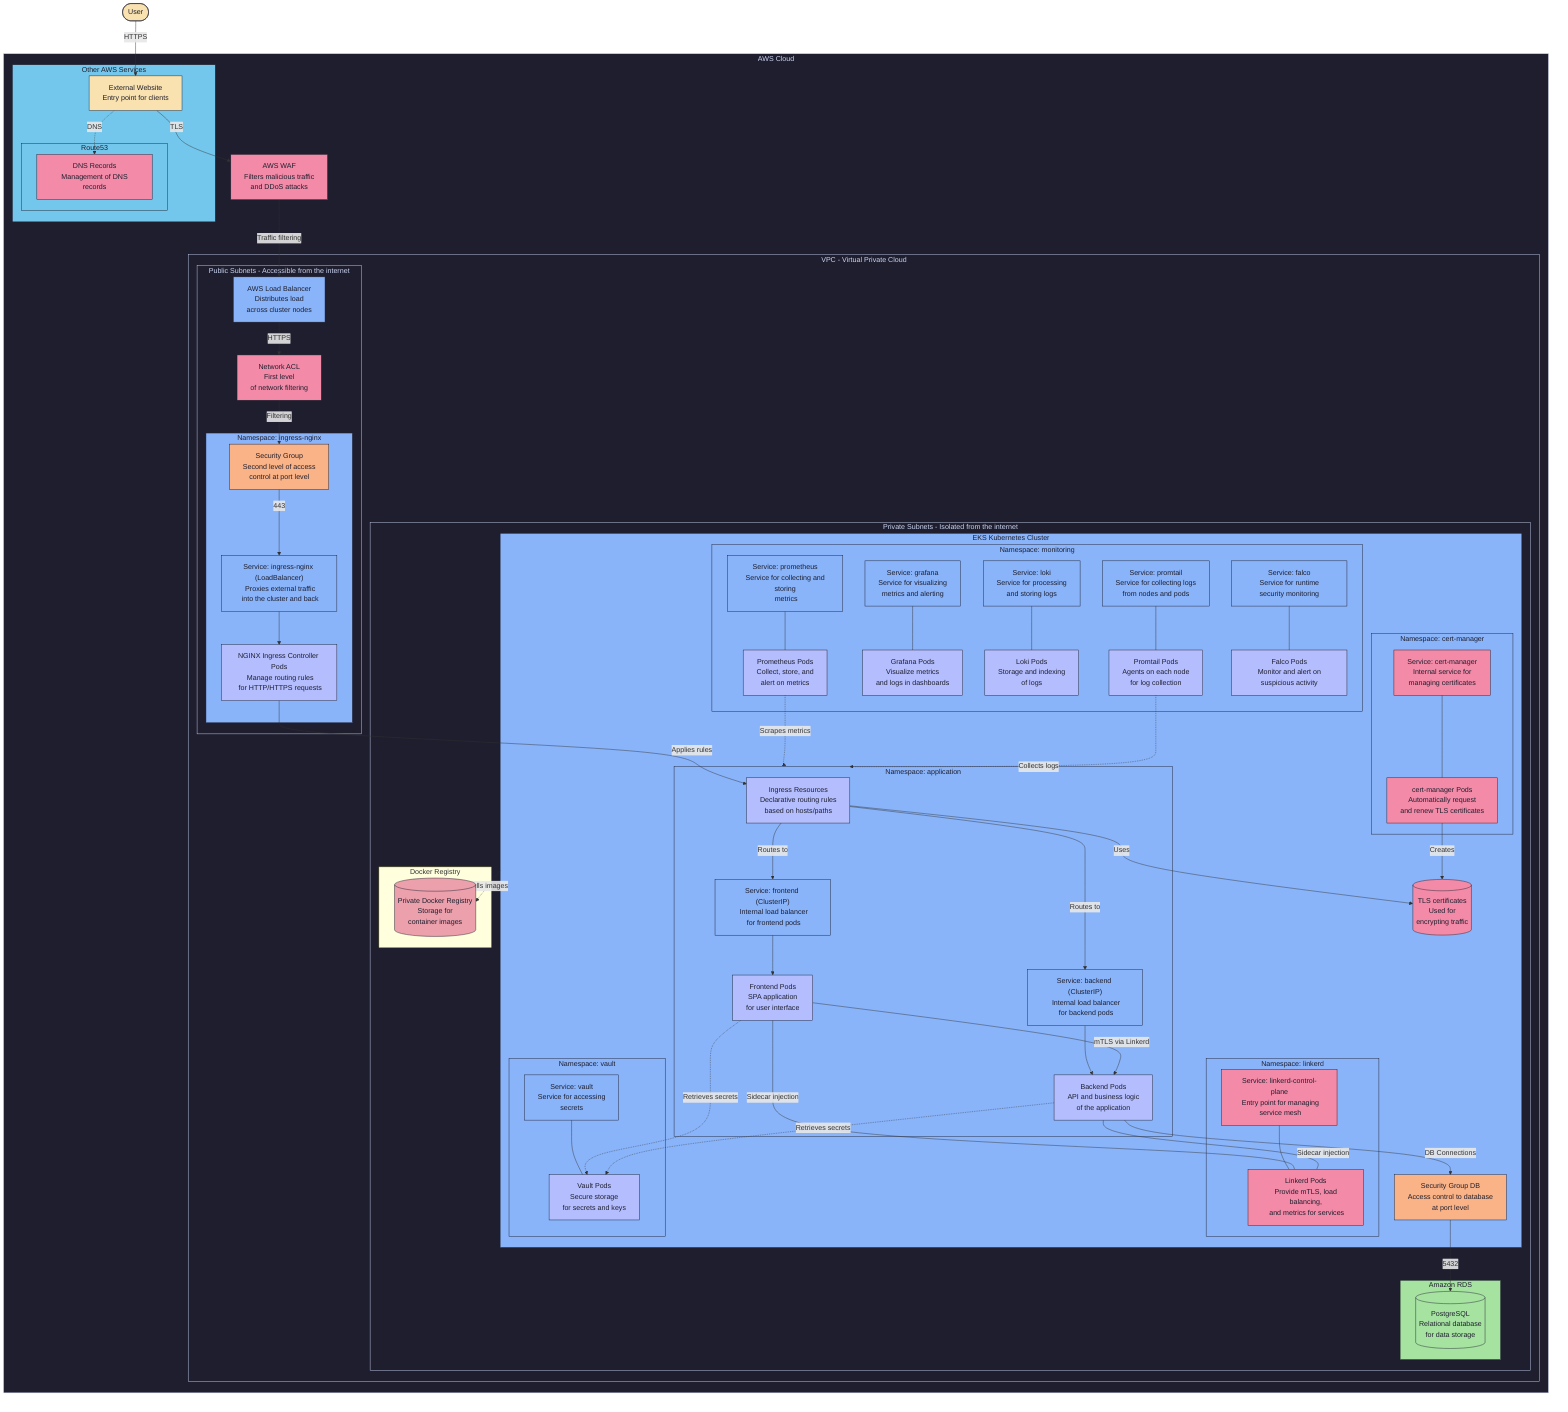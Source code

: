 flowchart TB
    User([User]) --> |HTTPS| WebsiteExternal[External Website\n Entry point for clients]
    WebsiteExternal --> |TLS| AWSWAF[AWS WAF\n Filters malicious traffic\n and DDoS attacks]

    subgraph AWS ["AWS Cloud"]
        AWSWAF --> |Traffic filtering| ELB[AWS Load Balancer\n Distributes load\n across cluster nodes]

        subgraph VPC ["VPC - Virtual Private Cloud"]
            subgraph PublicSubnets ["Public Subnets - Accessible from the internet"]
                ELB --> |HTTPS| NACL1[Network ACL\n First level\n of network filtering]
                NACL1 --> |Filtering| SG1[Security Group\n Second level of access\n control at port level]

                subgraph IngressControllerNS ["Namespace: ingress-nginx"]
                    SG1 --> |443| IC_Service["Service: ingress-nginx (LoadBalancer)\n Proxies external traffic\n into the cluster and back"]
                    IC_Service --> IC_Pods["NGINX Ingress Controller Pods\n Manage routing rules\n for HTTP/HTTPS requests"]
                end
            end

            subgraph PrivateSubnets ["Private Subnets - Isolated from the internet"]
                subgraph EKSCluster ["EKS Kubernetes Cluster"]
                    IC_Pods --> |Applies rules| K8sIngress["Ingress Resources\n Declarative routing rules\n based on hosts/paths"]

                    subgraph CertManagerNS ["Namespace: cert-manager"]
                        CertManagerService["Service: cert-manager\n Internal service for\n managing certificates"]
                        CertManagerPods["cert-manager Pods\n Automatically request\n and renew TLS certificates"]
                        CertManagerService --- CertManagerPods
                    end

                    CertManagerPods --> |Creates| TLSSecrets[(TLS certificates\n Used for\n encrypting traffic)]
                    K8sIngress --> |Uses| TLSSecrets

                    subgraph LinkerdNS ["Namespace: linkerd"]
                        LinkerdService["Service: linkerd-control-plane\n Entry point for managing\n service mesh"]
                        LinkerdPods["Linkerd Pods\n Provide mTLS, load balancing,\n and metrics for services"]
                        LinkerdService --- LinkerdPods
                    end

                    subgraph VaultNS ["Namespace: vault"]
                        VaultService["Service: vault\n Service for accessing\n secrets"]
                        VaultPods["Vault Pods\n Secure storage\n for secrets and keys"]
                        VaultService --- VaultPods
                    end

                    subgraph MonitoringNS ["Namespace: monitoring"]
                        PrometheusService["Service: prometheus\n Service for collecting and storing\n metrics"]
                        GrafanaService["Service: grafana\n Service for visualizing\n metrics and alerting"]
                        LokiService["Service: loki\n Service for processing\n and storing logs"]
                        PromtailService["Service: promtail\n Service for collecting logs\n from nodes and pods"]
                        FalcoService["Service: falco\n Service for runtime security monitoring"]

                        PrometheusService --- PrometheusPods["Prometheus Pods\n Collect, store, and\n alert on metrics"]
                        GrafanaService --- GrafanaPods["Grafana Pods\n Visualize metrics\n and logs in dashboards"]
                        LokiService --- LokiPods["Loki Pods\n Storage and indexing\n of logs"]
                        PromtailService --- PromtailPods["Promtail Pods\n Agents on each node\n for log collection"]
                        FalcoService --- FalcoPods["Falco Pods\n Monitor and alert on suspicious activity"]
                    end

                    subgraph AppNS ["Namespace: application"]
                        K8sIngress --> |Routes to| FrontendService["Service: frontend (ClusterIP)\n Internal load balancer\n for frontend pods"]
                        K8sIngress --> |Routes to| BackendService["Service: backend (ClusterIP)\n Internal load balancer\n for backend pods"]

                        FrontendService --> FrontendPods["Frontend Pods\n SPA application\n for user interface"]
                        BackendService --> BackendPods["Backend Pods\n API and business logic\n of the application"]

                        FrontendPods --- |Sidecar injection| LinkerdPods
                        BackendPods --- |Sidecar injection| LinkerdPods

                        FrontendPods --> |mTLS via Linkerd| BackendPods

                        FrontendPods -.-> |Retrieves secrets| VaultPods
                        BackendPods -.-> |Retrieves secrets| VaultPods
                    end

                    PrometheusPods -.-> |Scrapes metrics| AppNS
                    PromtailPods -.-> |Collects logs| AppNS

                    BackendPods --> |DB Connections| SG2[Security Group DB\n Access control to database\n at port level]
                end

                subgraph RDSDB ["Amazon RDS"]
                    SG2 --> |5432| PostgreSQL[(PostgreSQL\n Relational database\n for data storage)]
                end

                subgraph Docker ["Docker Registry"]
                    DockerRegistry[(Private Docker Registry\n Storage for\n container images)]
                end

                EKSCluster -.-> |Pulls images| DockerRegistry
            end
        end

        subgraph AWSServices ["Other AWS Services"]
            subgraph Route53 ["Route53"]
                DNSRecords[DNS Records\n Management of DNS records]
            end

            WebsiteExternal -.-> |DNS| DNSRecords
        end
    end

    %% Catppuccin Mocha color palette
    classDef base fill:#1e1e2e,stroke:#cdd6f4,color:#cdd6f4;
    classDef flamingo fill:#f38ba8,stroke:#1e1e2e,color:#1e1e2e;
    classDef pink fill:#f5c2e7,stroke:#1e1e2e,color:#1e1e2e;
    classDef mauve fill:#cba6f7,stroke:#1e1e2e,color:#1e1e2e;
    classDef red fill:#f38ba8,stroke:#1e1e2e,color:#1e1e2e;
    classDef maroon fill:#eba0ac,stroke:#1e1e2e,color:#1e1e2e;
    classDef peach fill:#fab387,stroke:#1e1e2e,color:#1e1e2e;
    classDef yellow fill:#f9e2af,stroke:#1e1e2e,color:#1e1e2e;
    classDef green fill:#a6e3a1,stroke:#1e1e2e,color:#1e1e2e;
    classDef teal fill:#94e2d5,stroke:#1e1e2e,color:#1e1e2e;
    classDef sky fill:#89dceb,stroke:#1e1e2e,color:#1e1e2e;
    classDef sapphire fill:#74c7ec,stroke:#1e1e2e,color:#1e1e2e;
    classDef blue fill:#89b4fa,stroke:#1e1e2e,color:#1e1e2e;
    classDef lavender fill:#b4befe,stroke:#1e1e2e,color:#1e1e2e;
    classDef securityGroup fill:#fab387,stroke:#1e1e2e,color:#1e1e2e;

    %% Kubernetes services
    classDef k8sService fill:#f38ba8,stroke:#1e1e2e,color:#1e1e2e,stroke-width:2px,stroke-dasharray: 5 5;

    %% Apply classes to elements
    class WebsiteExternal,User yellow;
    class VPC,AWS,PublicSubnets,PrivateSubnets base;
    class ELB blue;
    class DockerRegistry maroon;
    class AWSWAF red;
    class NACL1 red;
    class SG1,SG2 securityGroup;
    class IngressControllerNS,EKSCluster,AppNS,CertManagerNS,LinkerdNS,VaultNS,MonitoringNS blue;
    class K8sIngress,IC_Pods,VaultPods,PrometheusPods,GrafanaPods,LokiPods,PromtailPods,FalcoPods,FrontendPods,BackendPods lavender;
    class CertManagerPods red;
    class LinkerdPods red;
    class TLSSecrets red;
    class IC_Service blue;
    class VaultService blue;
    class PrometheusService blue;
    class GrafanaService blue;
    class LokiService blue;
    class PromtailService blue;
    class FalcoService blue;
    class FrontendService blue;
    class BackendService blue;
    class CertManagerService red;
    class LinkerdService red;
    class PostgreSQL,RDSDB green;
    class Route53,AWSServices sapphire;
    class DNSRecords red;